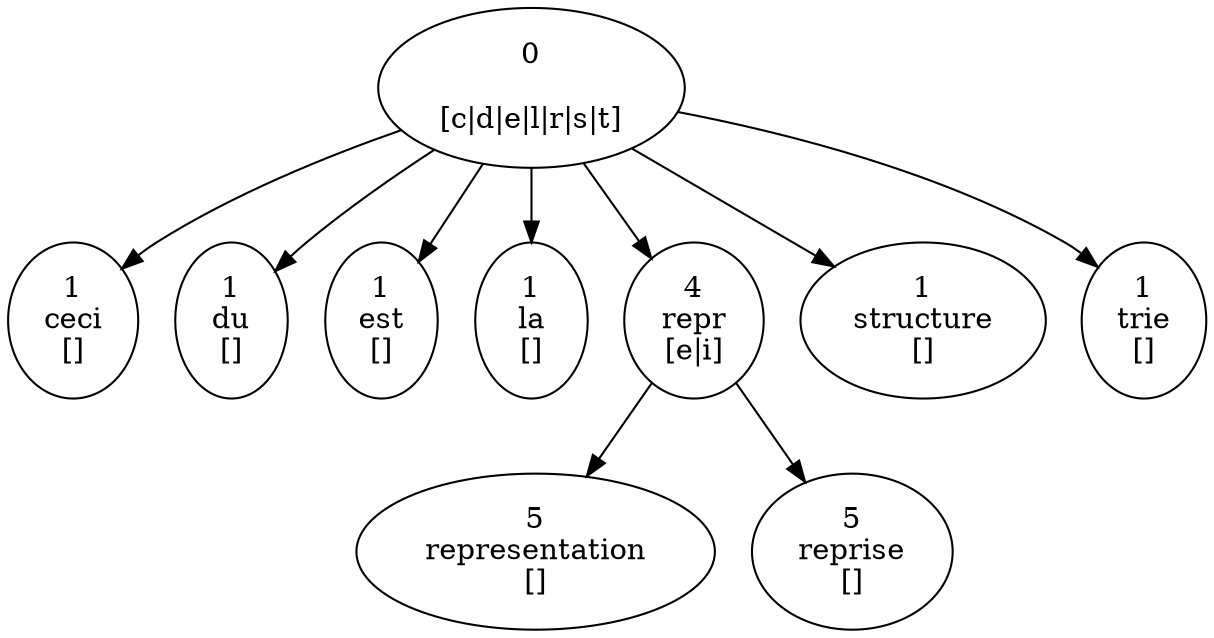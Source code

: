 digraph G{
patriciaTriestructurePatriciaTrieb81eda8 [label="0\n\n[c|d|e|l|r|s|t]"]
patriciaTriestructurePatriciaTrieb81eda8 -> patriciaTriestructurePatriciaTrie68de145
patriciaTriestructurePatriciaTrie68de145 [label="1\nceci\n[]"]
patriciaTriestructurePatriciaTrieb81eda8 -> patriciaTriestructurePatriciaTrie27fa135a
patriciaTriestructurePatriciaTrie27fa135a [label="1\ndu\n[]"]
patriciaTriestructurePatriciaTrieb81eda8 -> patriciaTriestructurePatriciaTrie46f7f36a
patriciaTriestructurePatriciaTrie46f7f36a [label="1\nest\n[]"]
patriciaTriestructurePatriciaTrieb81eda8 -> patriciaTriestructurePatriciaTrie421faab1
patriciaTriestructurePatriciaTrie421faab1 [label="1\nla\n[]"]
patriciaTriestructurePatriciaTrieb81eda8 -> patriciaTriestructurePatriciaTrie2b71fc7e
patriciaTriestructurePatriciaTrie2b71fc7e [label="4\nrepr\n[e|i]"]
patriciaTriestructurePatriciaTrie2b71fc7e -> patriciaTriestructurePatriciaTrie5ce65a89
patriciaTriestructurePatriciaTrie5ce65a89 [label="5\nrepresentation\n[]"]
patriciaTriestructurePatriciaTrie2b71fc7e -> patriciaTriestructurePatriciaTrie25f38edc
patriciaTriestructurePatriciaTrie25f38edc [label="5\nreprise\n[]"]
patriciaTriestructurePatriciaTrieb81eda8 -> patriciaTriestructurePatriciaTrie1a86f2f1
patriciaTriestructurePatriciaTrie1a86f2f1 [label="1\nstructure\n[]"]
patriciaTriestructurePatriciaTrieb81eda8 -> patriciaTriestructurePatriciaTrie3eb07fd3
patriciaTriestructurePatriciaTrie3eb07fd3 [label="1\ntrie\n[]"]
}